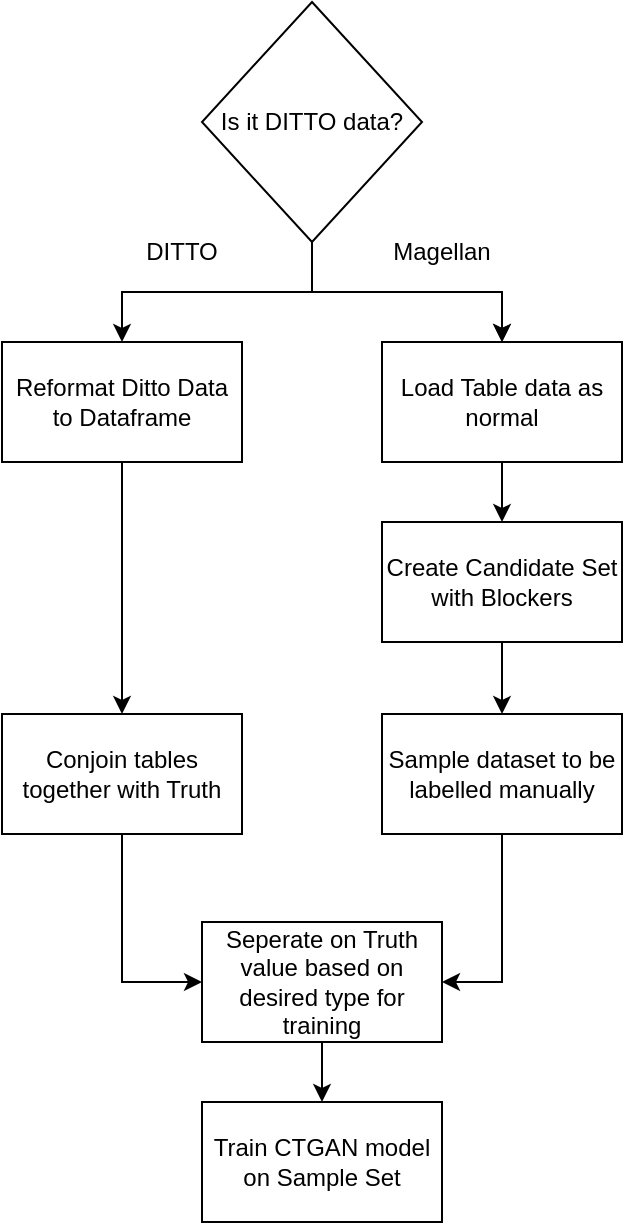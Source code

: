 <mxfile version="18.1.1" type="device"><diagram id="4k_xrgOtNOOedNqZFSyy" name="Page-1"><mxGraphModel dx="887" dy="615" grid="1" gridSize="10" guides="0" tooltips="1" connect="1" arrows="1" fold="1" page="1" pageScale="1" pageWidth="827" pageHeight="1169" math="0" shadow="0"><root><mxCell id="0"/><mxCell id="1" parent="0"/><mxCell id="mhwVTAOsd96O-FLE4UpY-11" value="" style="edgeStyle=orthogonalEdgeStyle;rounded=0;orthogonalLoop=1;jettySize=auto;html=1;" parent="1" source="mhwVTAOsd96O-FLE4UpY-8" target="mhwVTAOsd96O-FLE4UpY-10" edge="1"><mxGeometry relative="1" as="geometry"/></mxCell><mxCell id="mhwVTAOsd96O-FLE4UpY-14" value="" style="edgeStyle=orthogonalEdgeStyle;rounded=0;orthogonalLoop=1;jettySize=auto;html=1;" parent="1" source="mhwVTAOsd96O-FLE4UpY-8" target="mhwVTAOsd96O-FLE4UpY-10" edge="1"><mxGeometry relative="1" as="geometry"/></mxCell><mxCell id="mhwVTAOsd96O-FLE4UpY-16" value="" style="edgeStyle=orthogonalEdgeStyle;rounded=0;orthogonalLoop=1;jettySize=auto;html=1;" parent="1" source="mhwVTAOsd96O-FLE4UpY-8" target="mhwVTAOsd96O-FLE4UpY-15" edge="1"><mxGeometry relative="1" as="geometry"/></mxCell><mxCell id="mhwVTAOsd96O-FLE4UpY-8" value="Is it DITTO data?" style="rhombus;whiteSpace=wrap;html=1;" parent="1" vertex="1"><mxGeometry x="260" y="80" width="110" height="120" as="geometry"/></mxCell><mxCell id="mhwVTAOsd96O-FLE4UpY-82" style="edgeStyle=orthogonalEdgeStyle;rounded=0;orthogonalLoop=1;jettySize=auto;html=1;entryX=0;entryY=0.5;entryDx=0;entryDy=0;" parent="1" source="mhwVTAOsd96O-FLE4UpY-24" target="ujDNbUj7Xytk9cLDhHNd-1" edge="1"><mxGeometry relative="1" as="geometry"><mxPoint x="265" y="570" as="targetPoint"/></mxGeometry></mxCell><mxCell id="mhwVTAOsd96O-FLE4UpY-83" style="edgeStyle=orthogonalEdgeStyle;rounded=0;orthogonalLoop=1;jettySize=auto;html=1;entryX=1;entryY=0.5;entryDx=0;entryDy=0;" parent="1" source="mhwVTAOsd96O-FLE4UpY-36" target="ujDNbUj7Xytk9cLDhHNd-1" edge="1"><mxGeometry relative="1" as="geometry"><mxPoint x="365" y="570" as="targetPoint"/></mxGeometry></mxCell><mxCell id="mhwVTAOsd96O-FLE4UpY-85" value="Train CTGAN model on Sample Set" style="whiteSpace=wrap;html=1;rounded=0;shadow=0;glass=0;sketch=0;" parent="1" vertex="1"><mxGeometry x="260" y="630" width="120" height="60" as="geometry"/></mxCell><mxCell id="mhwVTAOsd96O-FLE4UpY-10" value="Load Table data as normal" style="whiteSpace=wrap;html=1;" parent="1" vertex="1"><mxGeometry x="350" y="250" width="120" height="60" as="geometry"/></mxCell><mxCell id="mhwVTAOsd96O-FLE4UpY-15" value="Reformat Ditto Data to Dataframe" style="whiteSpace=wrap;html=1;" parent="1" vertex="1"><mxGeometry x="160" y="250" width="120" height="60" as="geometry"/></mxCell><mxCell id="mhwVTAOsd96O-FLE4UpY-24" value="Conjoin tables together with Truth" style="whiteSpace=wrap;html=1;" parent="1" vertex="1"><mxGeometry x="160" y="436" width="120" height="60" as="geometry"/></mxCell><mxCell id="mhwVTAOsd96O-FLE4UpY-77" style="edgeStyle=orthogonalEdgeStyle;rounded=0;orthogonalLoop=1;jettySize=auto;html=1;entryX=0.5;entryY=0;entryDx=0;entryDy=0;" parent="1" source="mhwVTAOsd96O-FLE4UpY-15" target="mhwVTAOsd96O-FLE4UpY-24" edge="1"><mxGeometry relative="1" as="geometry"/></mxCell><mxCell id="mhwVTAOsd96O-FLE4UpY-34" value="Create Candidate Set with Blockers" style="whiteSpace=wrap;html=1;" parent="1" vertex="1"><mxGeometry x="350" y="340" width="120" height="60" as="geometry"/></mxCell><mxCell id="mhwVTAOsd96O-FLE4UpY-35" value="" style="edgeStyle=orthogonalEdgeStyle;rounded=0;orthogonalLoop=1;jettySize=auto;html=1;" parent="1" source="mhwVTAOsd96O-FLE4UpY-10" target="mhwVTAOsd96O-FLE4UpY-34" edge="1"><mxGeometry relative="1" as="geometry"/></mxCell><mxCell id="mhwVTAOsd96O-FLE4UpY-36" value="Sample dataset to be labelled manually" style="whiteSpace=wrap;html=1;" parent="1" vertex="1"><mxGeometry x="350" y="436" width="120" height="60" as="geometry"/></mxCell><mxCell id="mhwVTAOsd96O-FLE4UpY-37" value="" style="edgeStyle=orthogonalEdgeStyle;rounded=0;orthogonalLoop=1;jettySize=auto;html=1;" parent="1" source="mhwVTAOsd96O-FLE4UpY-34" target="mhwVTAOsd96O-FLE4UpY-36" edge="1"><mxGeometry relative="1" as="geometry"/></mxCell><mxCell id="mhwVTAOsd96O-FLE4UpY-88" value="DITTO" style="text;html=1;strokeColor=none;fillColor=none;align=center;verticalAlign=middle;whiteSpace=wrap;rounded=0;shadow=0;glass=0;sketch=0;" parent="1" vertex="1"><mxGeometry x="220" y="190" width="60" height="30" as="geometry"/></mxCell><mxCell id="mhwVTAOsd96O-FLE4UpY-89" value="Magellan" style="text;html=1;strokeColor=none;fillColor=none;align=center;verticalAlign=middle;whiteSpace=wrap;rounded=0;shadow=0;glass=0;sketch=0;" parent="1" vertex="1"><mxGeometry x="350" y="190" width="60" height="30" as="geometry"/></mxCell><mxCell id="ujDNbUj7Xytk9cLDhHNd-2" value="" style="edgeStyle=orthogonalEdgeStyle;rounded=0;orthogonalLoop=1;jettySize=auto;html=1;" edge="1" parent="1" source="ujDNbUj7Xytk9cLDhHNd-1" target="mhwVTAOsd96O-FLE4UpY-85"><mxGeometry relative="1" as="geometry"/></mxCell><mxCell id="ujDNbUj7Xytk9cLDhHNd-1" value="Seperate on Truth value based on desired type for training" style="rounded=0;whiteSpace=wrap;html=1;sketch=0;" vertex="1" parent="1"><mxGeometry x="260" y="540" width="120" height="60" as="geometry"/></mxCell></root></mxGraphModel></diagram></mxfile>